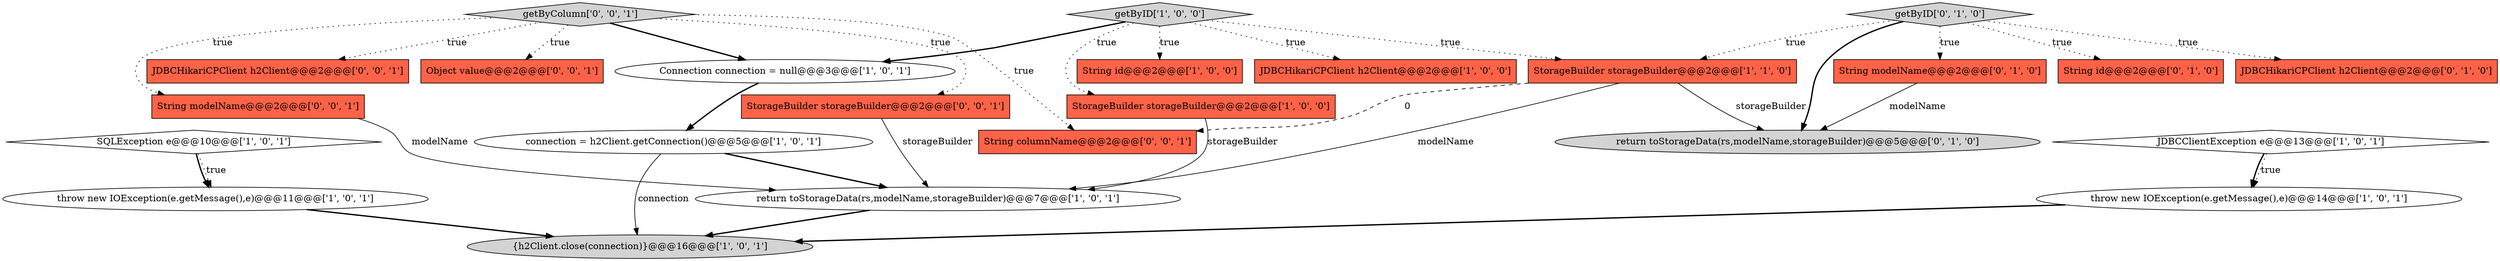digraph {
8 [style = filled, label = "SQLException e@@@10@@@['1', '0', '1']", fillcolor = white, shape = diamond image = "AAA0AAABBB1BBB"];
21 [style = filled, label = "StorageBuilder storageBuilder@@@2@@@['0', '0', '1']", fillcolor = tomato, shape = box image = "AAA0AAABBB3BBB"];
9 [style = filled, label = "String id@@@2@@@['1', '0', '0']", fillcolor = tomato, shape = box image = "AAA0AAABBB1BBB"];
12 [style = filled, label = "connection = h2Client.getConnection()@@@5@@@['1', '0', '1']", fillcolor = white, shape = ellipse image = "AAA0AAABBB1BBB"];
19 [style = filled, label = "String modelName@@@2@@@['0', '0', '1']", fillcolor = tomato, shape = box image = "AAA0AAABBB3BBB"];
18 [style = filled, label = "JDBCHikariCPClient h2Client@@@2@@@['0', '0', '1']", fillcolor = tomato, shape = box image = "AAA0AAABBB3BBB"];
6 [style = filled, label = "throw new IOException(e.getMessage(),e)@@@11@@@['1', '0', '1']", fillcolor = white, shape = ellipse image = "AAA0AAABBB1BBB"];
15 [style = filled, label = "return toStorageData(rs,modelName,storageBuilder)@@@5@@@['0', '1', '0']", fillcolor = lightgray, shape = ellipse image = "AAA0AAABBB2BBB"];
4 [style = filled, label = "StorageBuilder storageBuilder@@@2@@@['1', '0', '0']", fillcolor = tomato, shape = box image = "AAA0AAABBB1BBB"];
7 [style = filled, label = "return toStorageData(rs,modelName,storageBuilder)@@@7@@@['1', '0', '1']", fillcolor = white, shape = ellipse image = "AAA0AAABBB1BBB"];
23 [style = filled, label = "String columnName@@@2@@@['0', '0', '1']", fillcolor = tomato, shape = box image = "AAA0AAABBB3BBB"];
3 [style = filled, label = "getByID['1', '0', '0']", fillcolor = lightgray, shape = diamond image = "AAA0AAABBB1BBB"];
2 [style = filled, label = "JDBCHikariCPClient h2Client@@@2@@@['1', '0', '0']", fillcolor = tomato, shape = box image = "AAA0AAABBB1BBB"];
0 [style = filled, label = "Connection connection = null@@@3@@@['1', '0', '1']", fillcolor = white, shape = ellipse image = "AAA0AAABBB1BBB"];
13 [style = filled, label = "String id@@@2@@@['0', '1', '0']", fillcolor = tomato, shape = box image = "AAA0AAABBB2BBB"];
20 [style = filled, label = "getByColumn['0', '0', '1']", fillcolor = lightgray, shape = diamond image = "AAA0AAABBB3BBB"];
1 [style = filled, label = "{h2Client.close(connection)}@@@16@@@['1', '0', '1']", fillcolor = lightgray, shape = ellipse image = "AAA0AAABBB1BBB"];
11 [style = filled, label = "throw new IOException(e.getMessage(),e)@@@14@@@['1', '0', '1']", fillcolor = white, shape = ellipse image = "AAA0AAABBB1BBB"];
10 [style = filled, label = "StorageBuilder storageBuilder@@@2@@@['1', '1', '0']", fillcolor = tomato, shape = box image = "AAA0AAABBB1BBB"];
14 [style = filled, label = "String modelName@@@2@@@['0', '1', '0']", fillcolor = tomato, shape = box image = "AAA0AAABBB2BBB"];
17 [style = filled, label = "getByID['0', '1', '0']", fillcolor = lightgray, shape = diamond image = "AAA0AAABBB2BBB"];
22 [style = filled, label = "Object value@@@2@@@['0', '0', '1']", fillcolor = tomato, shape = box image = "AAA0AAABBB3BBB"];
5 [style = filled, label = "JDBCClientException e@@@13@@@['1', '0', '1']", fillcolor = white, shape = diamond image = "AAA0AAABBB1BBB"];
16 [style = filled, label = "JDBCHikariCPClient h2Client@@@2@@@['0', '1', '0']", fillcolor = tomato, shape = box image = "AAA0AAABBB2BBB"];
10->15 [style = solid, label="storageBuilder"];
4->7 [style = solid, label="storageBuilder"];
7->1 [style = bold, label=""];
21->7 [style = solid, label="storageBuilder"];
11->1 [style = bold, label=""];
0->12 [style = bold, label=""];
3->10 [style = dotted, label="true"];
20->0 [style = bold, label=""];
17->14 [style = dotted, label="true"];
3->4 [style = dotted, label="true"];
10->7 [style = solid, label="modelName"];
8->6 [style = bold, label=""];
20->21 [style = dotted, label="true"];
3->9 [style = dotted, label="true"];
12->7 [style = bold, label=""];
3->0 [style = bold, label=""];
17->16 [style = dotted, label="true"];
6->1 [style = bold, label=""];
17->10 [style = dotted, label="true"];
5->11 [style = dotted, label="true"];
12->1 [style = solid, label="connection"];
8->6 [style = dotted, label="true"];
20->23 [style = dotted, label="true"];
17->15 [style = bold, label=""];
20->18 [style = dotted, label="true"];
5->11 [style = bold, label=""];
20->19 [style = dotted, label="true"];
20->22 [style = dotted, label="true"];
14->15 [style = solid, label="modelName"];
17->13 [style = dotted, label="true"];
10->23 [style = dashed, label="0"];
3->2 [style = dotted, label="true"];
19->7 [style = solid, label="modelName"];
}
